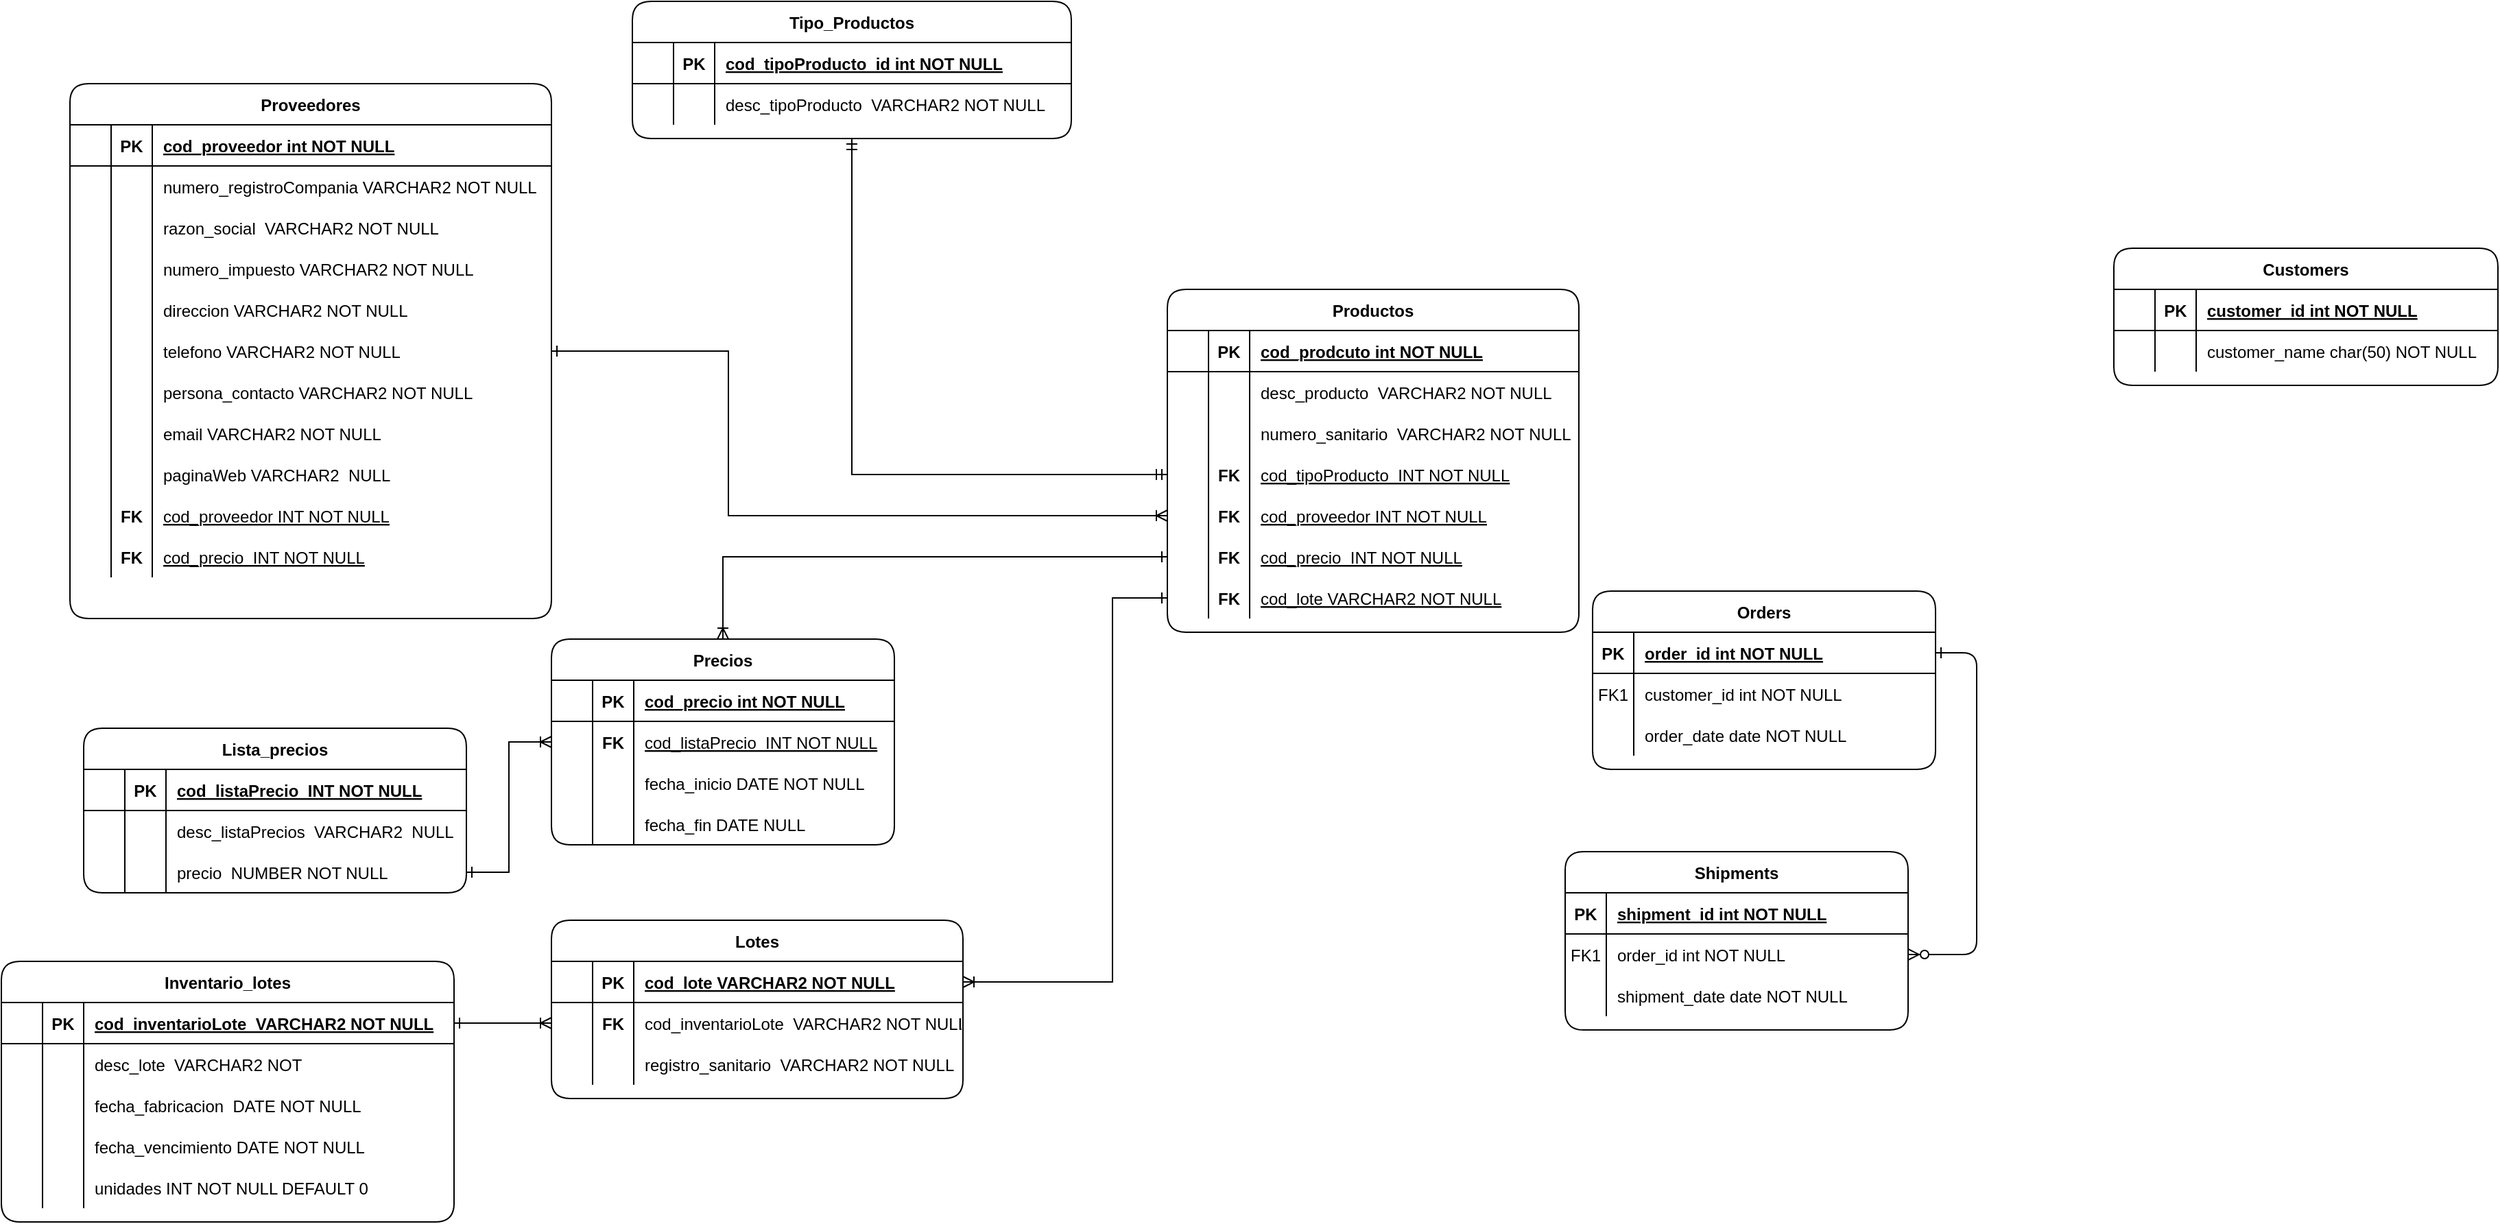 <mxfile version="16.5.6" type="github">
  <diagram id="R2lEEEUBdFMjLlhIrx00" name="Page-1">
    <mxGraphModel dx="1422" dy="811" grid="1" gridSize="10" guides="1" tooltips="1" connect="1" arrows="1" fold="1" page="1" pageScale="1" pageWidth="850" pageHeight="1100" math="0" shadow="0" extFonts="Permanent Marker^https://fonts.googleapis.com/css?family=Permanent+Marker">
      <root>
        <mxCell id="0" />
        <mxCell id="1" parent="0" />
        <mxCell id="C-vyLk0tnHw3VtMMgP7b-12" value="" style="edgeStyle=entityRelationEdgeStyle;endArrow=ERzeroToMany;startArrow=ERone;endFill=1;startFill=0;" parent="1" source="C-vyLk0tnHw3VtMMgP7b-3" target="C-vyLk0tnHw3VtMMgP7b-17" edge="1">
          <mxGeometry width="100" height="100" relative="1" as="geometry">
            <mxPoint x="470" y="410" as="sourcePoint" />
            <mxPoint x="530" y="435" as="targetPoint" />
          </mxGeometry>
        </mxCell>
        <mxCell id="C-vyLk0tnHw3VtMMgP7b-2" value="Orders" style="shape=table;startSize=30;container=1;collapsible=1;childLayout=tableLayout;fixedRows=1;rowLines=0;fontStyle=1;align=center;resizeLast=1;rounded=1;" parent="1" vertex="1">
          <mxGeometry x="1270" y="440" width="250" height="130" as="geometry" />
        </mxCell>
        <mxCell id="C-vyLk0tnHw3VtMMgP7b-3" value="" style="shape=partialRectangle;collapsible=0;dropTarget=0;pointerEvents=0;fillColor=none;points=[[0,0.5],[1,0.5]];portConstraint=eastwest;top=0;left=0;right=0;bottom=1;" parent="C-vyLk0tnHw3VtMMgP7b-2" vertex="1">
          <mxGeometry y="30" width="250" height="30" as="geometry" />
        </mxCell>
        <mxCell id="C-vyLk0tnHw3VtMMgP7b-4" value="PK" style="shape=partialRectangle;overflow=hidden;connectable=0;fillColor=none;top=0;left=0;bottom=0;right=0;fontStyle=1;" parent="C-vyLk0tnHw3VtMMgP7b-3" vertex="1">
          <mxGeometry width="30" height="30" as="geometry">
            <mxRectangle width="30" height="30" as="alternateBounds" />
          </mxGeometry>
        </mxCell>
        <mxCell id="C-vyLk0tnHw3VtMMgP7b-5" value="order_id int NOT NULL " style="shape=partialRectangle;overflow=hidden;connectable=0;fillColor=none;top=0;left=0;bottom=0;right=0;align=left;spacingLeft=6;fontStyle=5;" parent="C-vyLk0tnHw3VtMMgP7b-3" vertex="1">
          <mxGeometry x="30" width="220" height="30" as="geometry">
            <mxRectangle width="220" height="30" as="alternateBounds" />
          </mxGeometry>
        </mxCell>
        <mxCell id="C-vyLk0tnHw3VtMMgP7b-6" value="" style="shape=partialRectangle;collapsible=0;dropTarget=0;pointerEvents=0;fillColor=none;points=[[0,0.5],[1,0.5]];portConstraint=eastwest;top=0;left=0;right=0;bottom=0;" parent="C-vyLk0tnHw3VtMMgP7b-2" vertex="1">
          <mxGeometry y="60" width="250" height="30" as="geometry" />
        </mxCell>
        <mxCell id="C-vyLk0tnHw3VtMMgP7b-7" value="FK1" style="shape=partialRectangle;overflow=hidden;connectable=0;fillColor=none;top=0;left=0;bottom=0;right=0;" parent="C-vyLk0tnHw3VtMMgP7b-6" vertex="1">
          <mxGeometry width="30" height="30" as="geometry">
            <mxRectangle width="30" height="30" as="alternateBounds" />
          </mxGeometry>
        </mxCell>
        <mxCell id="C-vyLk0tnHw3VtMMgP7b-8" value="customer_id int NOT NULL" style="shape=partialRectangle;overflow=hidden;connectable=0;fillColor=none;top=0;left=0;bottom=0;right=0;align=left;spacingLeft=6;" parent="C-vyLk0tnHw3VtMMgP7b-6" vertex="1">
          <mxGeometry x="30" width="220" height="30" as="geometry">
            <mxRectangle width="220" height="30" as="alternateBounds" />
          </mxGeometry>
        </mxCell>
        <mxCell id="C-vyLk0tnHw3VtMMgP7b-9" value="" style="shape=partialRectangle;collapsible=0;dropTarget=0;pointerEvents=0;fillColor=none;points=[[0,0.5],[1,0.5]];portConstraint=eastwest;top=0;left=0;right=0;bottom=0;" parent="C-vyLk0tnHw3VtMMgP7b-2" vertex="1">
          <mxGeometry y="90" width="250" height="30" as="geometry" />
        </mxCell>
        <mxCell id="C-vyLk0tnHw3VtMMgP7b-10" value="" style="shape=partialRectangle;overflow=hidden;connectable=0;fillColor=none;top=0;left=0;bottom=0;right=0;" parent="C-vyLk0tnHw3VtMMgP7b-9" vertex="1">
          <mxGeometry width="30" height="30" as="geometry">
            <mxRectangle width="30" height="30" as="alternateBounds" />
          </mxGeometry>
        </mxCell>
        <mxCell id="C-vyLk0tnHw3VtMMgP7b-11" value="order_date date NOT NULL" style="shape=partialRectangle;overflow=hidden;connectable=0;fillColor=none;top=0;left=0;bottom=0;right=0;align=left;spacingLeft=6;" parent="C-vyLk0tnHw3VtMMgP7b-9" vertex="1">
          <mxGeometry x="30" width="220" height="30" as="geometry">
            <mxRectangle width="220" height="30" as="alternateBounds" />
          </mxGeometry>
        </mxCell>
        <mxCell id="C-vyLk0tnHw3VtMMgP7b-13" value="Shipments" style="shape=table;startSize=30;container=1;collapsible=1;childLayout=tableLayout;fixedRows=1;rowLines=0;fontStyle=1;align=center;resizeLast=1;rounded=1;" parent="1" vertex="1">
          <mxGeometry x="1250" y="630" width="250" height="130" as="geometry" />
        </mxCell>
        <mxCell id="C-vyLk0tnHw3VtMMgP7b-14" value="" style="shape=partialRectangle;collapsible=0;dropTarget=0;pointerEvents=0;fillColor=none;points=[[0,0.5],[1,0.5]];portConstraint=eastwest;top=0;left=0;right=0;bottom=1;" parent="C-vyLk0tnHw3VtMMgP7b-13" vertex="1">
          <mxGeometry y="30" width="250" height="30" as="geometry" />
        </mxCell>
        <mxCell id="C-vyLk0tnHw3VtMMgP7b-15" value="PK" style="shape=partialRectangle;overflow=hidden;connectable=0;fillColor=none;top=0;left=0;bottom=0;right=0;fontStyle=1;" parent="C-vyLk0tnHw3VtMMgP7b-14" vertex="1">
          <mxGeometry width="30" height="30" as="geometry">
            <mxRectangle width="30" height="30" as="alternateBounds" />
          </mxGeometry>
        </mxCell>
        <mxCell id="C-vyLk0tnHw3VtMMgP7b-16" value="shipment_id int NOT NULL " style="shape=partialRectangle;overflow=hidden;connectable=0;fillColor=none;top=0;left=0;bottom=0;right=0;align=left;spacingLeft=6;fontStyle=5;" parent="C-vyLk0tnHw3VtMMgP7b-14" vertex="1">
          <mxGeometry x="30" width="220" height="30" as="geometry">
            <mxRectangle width="220" height="30" as="alternateBounds" />
          </mxGeometry>
        </mxCell>
        <mxCell id="C-vyLk0tnHw3VtMMgP7b-17" value="" style="shape=partialRectangle;collapsible=0;dropTarget=0;pointerEvents=0;fillColor=none;points=[[0,0.5],[1,0.5]];portConstraint=eastwest;top=0;left=0;right=0;bottom=0;" parent="C-vyLk0tnHw3VtMMgP7b-13" vertex="1">
          <mxGeometry y="60" width="250" height="30" as="geometry" />
        </mxCell>
        <mxCell id="C-vyLk0tnHw3VtMMgP7b-18" value="FK1" style="shape=partialRectangle;overflow=hidden;connectable=0;fillColor=none;top=0;left=0;bottom=0;right=0;" parent="C-vyLk0tnHw3VtMMgP7b-17" vertex="1">
          <mxGeometry width="30" height="30" as="geometry">
            <mxRectangle width="30" height="30" as="alternateBounds" />
          </mxGeometry>
        </mxCell>
        <mxCell id="C-vyLk0tnHw3VtMMgP7b-19" value="order_id int NOT NULL" style="shape=partialRectangle;overflow=hidden;connectable=0;fillColor=none;top=0;left=0;bottom=0;right=0;align=left;spacingLeft=6;" parent="C-vyLk0tnHw3VtMMgP7b-17" vertex="1">
          <mxGeometry x="30" width="220" height="30" as="geometry">
            <mxRectangle width="220" height="30" as="alternateBounds" />
          </mxGeometry>
        </mxCell>
        <mxCell id="C-vyLk0tnHw3VtMMgP7b-20" value="" style="shape=partialRectangle;collapsible=0;dropTarget=0;pointerEvents=0;fillColor=none;points=[[0,0.5],[1,0.5]];portConstraint=eastwest;top=0;left=0;right=0;bottom=0;" parent="C-vyLk0tnHw3VtMMgP7b-13" vertex="1">
          <mxGeometry y="90" width="250" height="30" as="geometry" />
        </mxCell>
        <mxCell id="C-vyLk0tnHw3VtMMgP7b-21" value="" style="shape=partialRectangle;overflow=hidden;connectable=0;fillColor=none;top=0;left=0;bottom=0;right=0;" parent="C-vyLk0tnHw3VtMMgP7b-20" vertex="1">
          <mxGeometry width="30" height="30" as="geometry">
            <mxRectangle width="30" height="30" as="alternateBounds" />
          </mxGeometry>
        </mxCell>
        <mxCell id="C-vyLk0tnHw3VtMMgP7b-22" value="shipment_date date NOT NULL" style="shape=partialRectangle;overflow=hidden;connectable=0;fillColor=none;top=0;left=0;bottom=0;right=0;align=left;spacingLeft=6;" parent="C-vyLk0tnHw3VtMMgP7b-20" vertex="1">
          <mxGeometry x="30" width="220" height="30" as="geometry">
            <mxRectangle width="220" height="30" as="alternateBounds" />
          </mxGeometry>
        </mxCell>
        <mxCell id="C-vyLk0tnHw3VtMMgP7b-23" value="Customers" style="shape=table;startSize=30;container=1;collapsible=1;childLayout=tableLayout;fixedRows=1;rowLines=0;fontStyle=1;align=center;resizeLast=1;rounded=1;" parent="1" vertex="1">
          <mxGeometry x="1650" y="190" width="280" height="100" as="geometry">
            <mxRectangle x="-50" y="420" width="100" height="30" as="alternateBounds" />
          </mxGeometry>
        </mxCell>
        <mxCell id="C-vyLk0tnHw3VtMMgP7b-24" value="" style="shape=partialRectangle;collapsible=0;dropTarget=0;pointerEvents=0;fillColor=none;points=[[0,0.5],[1,0.5]];portConstraint=eastwest;top=0;left=0;right=0;bottom=1;" parent="C-vyLk0tnHw3VtMMgP7b-23" vertex="1">
          <mxGeometry y="30" width="280" height="30" as="geometry" />
        </mxCell>
        <mxCell id="DksJe4ZbISda9nN0bRkU-1" style="shape=partialRectangle;overflow=hidden;connectable=0;fillColor=none;top=0;left=0;bottom=0;right=0;fontStyle=1;" parent="C-vyLk0tnHw3VtMMgP7b-24" vertex="1">
          <mxGeometry width="30" height="30" as="geometry">
            <mxRectangle width="30" height="30" as="alternateBounds" />
          </mxGeometry>
        </mxCell>
        <mxCell id="C-vyLk0tnHw3VtMMgP7b-25" value="PK" style="shape=partialRectangle;overflow=hidden;connectable=0;fillColor=none;top=0;left=0;bottom=0;right=0;fontStyle=1;" parent="C-vyLk0tnHw3VtMMgP7b-24" vertex="1">
          <mxGeometry x="30" width="30" height="30" as="geometry">
            <mxRectangle width="30" height="30" as="alternateBounds" />
          </mxGeometry>
        </mxCell>
        <mxCell id="C-vyLk0tnHw3VtMMgP7b-26" value="customer_id int NOT NULL " style="shape=partialRectangle;overflow=hidden;connectable=0;fillColor=none;top=0;left=0;bottom=0;right=0;align=left;spacingLeft=6;fontStyle=5;" parent="C-vyLk0tnHw3VtMMgP7b-24" vertex="1">
          <mxGeometry x="60" width="220" height="30" as="geometry">
            <mxRectangle width="220" height="30" as="alternateBounds" />
          </mxGeometry>
        </mxCell>
        <mxCell id="C-vyLk0tnHw3VtMMgP7b-27" value="" style="shape=partialRectangle;collapsible=0;dropTarget=0;pointerEvents=0;fillColor=none;points=[[0,0.5],[1,0.5]];portConstraint=eastwest;top=0;left=0;right=0;bottom=0;" parent="C-vyLk0tnHw3VtMMgP7b-23" vertex="1">
          <mxGeometry y="60" width="280" height="30" as="geometry" />
        </mxCell>
        <mxCell id="DksJe4ZbISda9nN0bRkU-2" style="shape=partialRectangle;overflow=hidden;connectable=0;fillColor=none;top=0;left=0;bottom=0;right=0;" parent="C-vyLk0tnHw3VtMMgP7b-27" vertex="1">
          <mxGeometry width="30" height="30" as="geometry">
            <mxRectangle width="30" height="30" as="alternateBounds" />
          </mxGeometry>
        </mxCell>
        <mxCell id="C-vyLk0tnHw3VtMMgP7b-28" value="" style="shape=partialRectangle;overflow=hidden;connectable=0;fillColor=none;top=0;left=0;bottom=0;right=0;" parent="C-vyLk0tnHw3VtMMgP7b-27" vertex="1">
          <mxGeometry x="30" width="30" height="30" as="geometry">
            <mxRectangle width="30" height="30" as="alternateBounds" />
          </mxGeometry>
        </mxCell>
        <mxCell id="C-vyLk0tnHw3VtMMgP7b-29" value="customer_name char(50) NOT NULL" style="shape=partialRectangle;overflow=hidden;connectable=0;fillColor=none;top=0;left=0;bottom=0;right=0;align=left;spacingLeft=6;" parent="C-vyLk0tnHw3VtMMgP7b-27" vertex="1">
          <mxGeometry x="60" width="220" height="30" as="geometry">
            <mxRectangle width="220" height="30" as="alternateBounds" />
          </mxGeometry>
        </mxCell>
        <mxCell id="DksJe4ZbISda9nN0bRkU-89" value="" style="edgeStyle=orthogonalEdgeStyle;rounded=0;orthogonalLoop=1;jettySize=auto;html=1;startArrow=ERoneToMany;startFill=0;endArrow=ERone;endFill=0;exitX=0;exitY=0.5;exitDx=0;exitDy=0;" parent="1" source="DksJe4ZbISda9nN0bRkU-40" target="DksJe4ZbISda9nN0bRkU-68" edge="1">
          <mxGeometry relative="1" as="geometry">
            <mxPoint x="200" y="320" as="sourcePoint" />
            <Array as="points">
              <mxPoint x="640" y="385" />
              <mxPoint x="640" y="265" />
            </Array>
          </mxGeometry>
        </mxCell>
        <mxCell id="DksJe4ZbISda9nN0bRkU-185" value="" style="edgeStyle=orthogonalEdgeStyle;rounded=0;orthogonalLoop=1;jettySize=auto;html=1;startArrow=ERone;startFill=0;endArrow=ERoneToMany;endFill=0;exitX=0;exitY=0.5;exitDx=0;exitDy=0;" parent="1" source="DksJe4ZbISda9nN0bRkU-152" target="DksJe4ZbISda9nN0bRkU-156" edge="1">
          <mxGeometry relative="1" as="geometry" />
        </mxCell>
        <mxCell id="V6xcrH1YjNl2KdVk-i4L-34" value="" style="edgeStyle=orthogonalEdgeStyle;rounded=0;orthogonalLoop=1;jettySize=auto;html=1;exitX=0;exitY=0.5;exitDx=0;exitDy=0;entryX=1;entryY=0.5;entryDx=0;entryDy=0;startArrow=ERone;startFill=0;endArrow=ERoneToMany;endFill=0;" edge="1" parent="1" source="DksJe4ZbISda9nN0bRkU-114" target="V6xcrH1YjNl2KdVk-i4L-6">
          <mxGeometry relative="1" as="geometry">
            <Array as="points">
              <mxPoint x="920" y="445" />
              <mxPoint x="920" y="725" />
            </Array>
          </mxGeometry>
        </mxCell>
        <mxCell id="DksJe4ZbISda9nN0bRkU-7" value="Productos" style="shape=table;startSize=30;container=1;collapsible=1;childLayout=tableLayout;fixedRows=1;rowLines=0;fontStyle=1;align=center;resizeLast=1;sketch=0;shadow=0;rounded=1;swimlaneLine=1;" parent="1" vertex="1">
          <mxGeometry x="960" y="220" width="300" height="250" as="geometry">
            <mxRectangle x="-50" y="420" width="100" height="30" as="alternateBounds" />
          </mxGeometry>
        </mxCell>
        <mxCell id="DksJe4ZbISda9nN0bRkU-8" value="" style="shape=partialRectangle;collapsible=0;dropTarget=0;pointerEvents=0;fillColor=none;points=[[0,0.5],[1,0.5]];portConstraint=eastwest;top=0;left=0;right=0;bottom=1;" parent="DksJe4ZbISda9nN0bRkU-7" vertex="1">
          <mxGeometry y="30" width="300" height="30" as="geometry" />
        </mxCell>
        <mxCell id="DksJe4ZbISda9nN0bRkU-9" style="shape=partialRectangle;overflow=hidden;connectable=0;fillColor=none;top=0;left=0;bottom=0;right=0;fontStyle=1;" parent="DksJe4ZbISda9nN0bRkU-8" vertex="1">
          <mxGeometry width="30" height="30" as="geometry">
            <mxRectangle width="30" height="30" as="alternateBounds" />
          </mxGeometry>
        </mxCell>
        <mxCell id="DksJe4ZbISda9nN0bRkU-10" value="PK" style="shape=partialRectangle;overflow=hidden;connectable=0;fillColor=none;top=0;left=0;bottom=0;right=0;fontStyle=1;" parent="DksJe4ZbISda9nN0bRkU-8" vertex="1">
          <mxGeometry x="30" width="30" height="30" as="geometry">
            <mxRectangle width="30" height="30" as="alternateBounds" />
          </mxGeometry>
        </mxCell>
        <mxCell id="DksJe4ZbISda9nN0bRkU-11" value="cod_prodcuto int NOT NULL " style="shape=partialRectangle;overflow=hidden;connectable=0;fillColor=none;top=0;left=0;bottom=0;right=0;align=left;spacingLeft=6;fontStyle=5;" parent="DksJe4ZbISda9nN0bRkU-8" vertex="1">
          <mxGeometry x="60" width="240" height="30" as="geometry">
            <mxRectangle width="240" height="30" as="alternateBounds" />
          </mxGeometry>
        </mxCell>
        <mxCell id="DksJe4ZbISda9nN0bRkU-12" value="" style="shape=partialRectangle;collapsible=0;dropTarget=0;pointerEvents=0;fillColor=none;points=[[0,0.5],[1,0.5]];portConstraint=eastwest;top=0;left=0;right=0;bottom=0;" parent="DksJe4ZbISda9nN0bRkU-7" vertex="1">
          <mxGeometry y="60" width="300" height="30" as="geometry" />
        </mxCell>
        <mxCell id="DksJe4ZbISda9nN0bRkU-13" style="shape=partialRectangle;overflow=hidden;connectable=0;fillColor=none;top=0;left=0;bottom=0;right=0;" parent="DksJe4ZbISda9nN0bRkU-12" vertex="1">
          <mxGeometry width="30" height="30" as="geometry">
            <mxRectangle width="30" height="30" as="alternateBounds" />
          </mxGeometry>
        </mxCell>
        <mxCell id="DksJe4ZbISda9nN0bRkU-14" value="" style="shape=partialRectangle;overflow=hidden;connectable=0;fillColor=none;top=0;left=0;bottom=0;right=0;" parent="DksJe4ZbISda9nN0bRkU-12" vertex="1">
          <mxGeometry x="30" width="30" height="30" as="geometry">
            <mxRectangle width="30" height="30" as="alternateBounds" />
          </mxGeometry>
        </mxCell>
        <mxCell id="DksJe4ZbISda9nN0bRkU-15" value="desc_producto  VARCHAR2 NOT NULL" style="shape=partialRectangle;overflow=hidden;connectable=0;fillColor=none;top=0;left=0;bottom=0;right=0;align=left;spacingLeft=6;strokeWidth=1;perimeterSpacing=1;" parent="DksJe4ZbISda9nN0bRkU-12" vertex="1">
          <mxGeometry x="60" width="240" height="30" as="geometry">
            <mxRectangle width="240" height="30" as="alternateBounds" />
          </mxGeometry>
        </mxCell>
        <mxCell id="DksJe4ZbISda9nN0bRkU-187" style="shape=partialRectangle;collapsible=0;dropTarget=0;pointerEvents=0;fillColor=none;points=[[0,0.5],[1,0.5]];portConstraint=eastwest;top=0;left=0;right=0;bottom=0;" parent="DksJe4ZbISda9nN0bRkU-7" vertex="1">
          <mxGeometry y="90" width="300" height="30" as="geometry" />
        </mxCell>
        <mxCell id="DksJe4ZbISda9nN0bRkU-188" style="shape=partialRectangle;overflow=hidden;connectable=0;fillColor=none;top=0;left=0;bottom=0;right=0;" parent="DksJe4ZbISda9nN0bRkU-187" vertex="1">
          <mxGeometry width="30" height="30" as="geometry">
            <mxRectangle width="30" height="30" as="alternateBounds" />
          </mxGeometry>
        </mxCell>
        <mxCell id="DksJe4ZbISda9nN0bRkU-189" style="shape=partialRectangle;overflow=hidden;connectable=0;fillColor=none;top=0;left=0;bottom=0;right=0;" parent="DksJe4ZbISda9nN0bRkU-187" vertex="1">
          <mxGeometry x="30" width="30" height="30" as="geometry">
            <mxRectangle width="30" height="30" as="alternateBounds" />
          </mxGeometry>
        </mxCell>
        <mxCell id="DksJe4ZbISda9nN0bRkU-190" value="numero_sanitario  VARCHAR2 NOT NULL" style="shape=partialRectangle;overflow=hidden;connectable=0;fillColor=none;top=0;left=0;bottom=0;right=0;align=left;spacingLeft=6;strokeWidth=1;perimeterSpacing=1;" parent="DksJe4ZbISda9nN0bRkU-187" vertex="1">
          <mxGeometry x="60" width="240" height="30" as="geometry">
            <mxRectangle width="240" height="30" as="alternateBounds" />
          </mxGeometry>
        </mxCell>
        <mxCell id="DksJe4ZbISda9nN0bRkU-36" style="shape=partialRectangle;collapsible=0;dropTarget=0;pointerEvents=0;fillColor=none;points=[[0,0.5],[1,0.5]];portConstraint=eastwest;top=0;left=0;right=0;bottom=0;" parent="DksJe4ZbISda9nN0bRkU-7" vertex="1">
          <mxGeometry y="120" width="300" height="30" as="geometry" />
        </mxCell>
        <mxCell id="DksJe4ZbISda9nN0bRkU-37" style="shape=partialRectangle;overflow=hidden;connectable=0;fillColor=none;top=0;left=0;bottom=0;right=0;" parent="DksJe4ZbISda9nN0bRkU-36" vertex="1">
          <mxGeometry width="30" height="30" as="geometry">
            <mxRectangle width="30" height="30" as="alternateBounds" />
          </mxGeometry>
        </mxCell>
        <mxCell id="DksJe4ZbISda9nN0bRkU-38" value="FK" style="shape=partialRectangle;overflow=hidden;connectable=0;fillColor=none;top=0;left=0;bottom=0;right=0;fontStyle=1" parent="DksJe4ZbISda9nN0bRkU-36" vertex="1">
          <mxGeometry x="30" width="30" height="30" as="geometry">
            <mxRectangle width="30" height="30" as="alternateBounds" />
          </mxGeometry>
        </mxCell>
        <mxCell id="DksJe4ZbISda9nN0bRkU-39" value="cod_tipoProducto  INT NOT NULL" style="shape=partialRectangle;overflow=hidden;connectable=0;fillColor=none;top=0;left=0;bottom=0;right=0;align=left;spacingLeft=6;fontStyle=4" parent="DksJe4ZbISda9nN0bRkU-36" vertex="1">
          <mxGeometry x="60" width="240" height="30" as="geometry">
            <mxRectangle width="240" height="30" as="alternateBounds" />
          </mxGeometry>
        </mxCell>
        <mxCell id="DksJe4ZbISda9nN0bRkU-40" style="shape=partialRectangle;collapsible=0;dropTarget=0;pointerEvents=0;fillColor=none;points=[[0,0.5],[1,0.5]];portConstraint=eastwest;top=0;left=0;right=0;bottom=0;" parent="DksJe4ZbISda9nN0bRkU-7" vertex="1">
          <mxGeometry y="150" width="300" height="30" as="geometry" />
        </mxCell>
        <mxCell id="DksJe4ZbISda9nN0bRkU-41" style="shape=partialRectangle;overflow=hidden;connectable=0;fillColor=none;top=0;left=0;bottom=0;right=0;" parent="DksJe4ZbISda9nN0bRkU-40" vertex="1">
          <mxGeometry width="30" height="30" as="geometry">
            <mxRectangle width="30" height="30" as="alternateBounds" />
          </mxGeometry>
        </mxCell>
        <mxCell id="DksJe4ZbISda9nN0bRkU-42" value="FK" style="shape=partialRectangle;overflow=hidden;connectable=0;fillColor=none;top=0;left=0;bottom=0;right=0;fontStyle=1" parent="DksJe4ZbISda9nN0bRkU-40" vertex="1">
          <mxGeometry x="30" width="30" height="30" as="geometry">
            <mxRectangle width="30" height="30" as="alternateBounds" />
          </mxGeometry>
        </mxCell>
        <mxCell id="DksJe4ZbISda9nN0bRkU-43" value="cod_proveedor INT NOT NULL" style="shape=partialRectangle;overflow=hidden;connectable=0;fillColor=none;top=0;left=0;bottom=0;right=0;align=left;spacingLeft=6;fontStyle=4" parent="DksJe4ZbISda9nN0bRkU-40" vertex="1">
          <mxGeometry x="60" width="240" height="30" as="geometry">
            <mxRectangle width="240" height="30" as="alternateBounds" />
          </mxGeometry>
        </mxCell>
        <mxCell id="DksJe4ZbISda9nN0bRkU-152" style="shape=partialRectangle;collapsible=0;dropTarget=0;pointerEvents=0;fillColor=none;points=[[0,0.5],[1,0.5]];portConstraint=eastwest;top=0;left=0;right=0;bottom=0;" parent="DksJe4ZbISda9nN0bRkU-7" vertex="1">
          <mxGeometry y="180" width="300" height="30" as="geometry" />
        </mxCell>
        <mxCell id="DksJe4ZbISda9nN0bRkU-153" style="shape=partialRectangle;overflow=hidden;connectable=0;fillColor=none;top=0;left=0;bottom=0;right=0;" parent="DksJe4ZbISda9nN0bRkU-152" vertex="1">
          <mxGeometry width="30" height="30" as="geometry">
            <mxRectangle width="30" height="30" as="alternateBounds" />
          </mxGeometry>
        </mxCell>
        <mxCell id="DksJe4ZbISda9nN0bRkU-154" value="FK" style="shape=partialRectangle;overflow=hidden;connectable=0;fillColor=none;top=0;left=0;bottom=0;right=0;fontStyle=1" parent="DksJe4ZbISda9nN0bRkU-152" vertex="1">
          <mxGeometry x="30" width="30" height="30" as="geometry">
            <mxRectangle width="30" height="30" as="alternateBounds" />
          </mxGeometry>
        </mxCell>
        <mxCell id="DksJe4ZbISda9nN0bRkU-155" value="cod_precio  INT NOT NULL" style="shape=partialRectangle;overflow=hidden;connectable=0;fillColor=none;top=0;left=0;bottom=0;right=0;align=left;spacingLeft=6;fontStyle=4" parent="DksJe4ZbISda9nN0bRkU-152" vertex="1">
          <mxGeometry x="60" width="240" height="30" as="geometry">
            <mxRectangle width="240" height="30" as="alternateBounds" />
          </mxGeometry>
        </mxCell>
        <mxCell id="DksJe4ZbISda9nN0bRkU-114" style="shape=partialRectangle;collapsible=0;dropTarget=0;pointerEvents=0;fillColor=none;points=[[0,0.5],[1,0.5]];portConstraint=eastwest;top=0;left=0;right=0;bottom=0;" parent="DksJe4ZbISda9nN0bRkU-7" vertex="1">
          <mxGeometry y="210" width="300" height="30" as="geometry" />
        </mxCell>
        <mxCell id="DksJe4ZbISda9nN0bRkU-115" style="shape=partialRectangle;overflow=hidden;connectable=0;fillColor=none;top=0;left=0;bottom=0;right=0;" parent="DksJe4ZbISda9nN0bRkU-114" vertex="1">
          <mxGeometry width="30" height="30" as="geometry">
            <mxRectangle width="30" height="30" as="alternateBounds" />
          </mxGeometry>
        </mxCell>
        <mxCell id="DksJe4ZbISda9nN0bRkU-116" value="FK" style="shape=partialRectangle;overflow=hidden;connectable=0;fillColor=none;top=0;left=0;bottom=0;right=0;fontStyle=1" parent="DksJe4ZbISda9nN0bRkU-114" vertex="1">
          <mxGeometry x="30" width="30" height="30" as="geometry">
            <mxRectangle width="30" height="30" as="alternateBounds" />
          </mxGeometry>
        </mxCell>
        <mxCell id="DksJe4ZbISda9nN0bRkU-117" value="cod_lote VARCHAR2 NOT NULL" style="shape=partialRectangle;overflow=hidden;connectable=0;fillColor=none;top=0;left=0;bottom=0;right=0;align=left;spacingLeft=6;fontStyle=4" parent="DksJe4ZbISda9nN0bRkU-114" vertex="1">
          <mxGeometry x="60" width="240" height="30" as="geometry">
            <mxRectangle width="240" height="30" as="alternateBounds" />
          </mxGeometry>
        </mxCell>
        <mxCell id="DksJe4ZbISda9nN0bRkU-44" value="Tipo_Productos" style="shape=table;startSize=30;container=1;collapsible=1;childLayout=tableLayout;fixedRows=1;rowLines=0;fontStyle=1;align=center;resizeLast=1;sketch=0;shadow=0;rounded=1;swimlaneLine=1;" parent="1" vertex="1">
          <mxGeometry x="570" y="10" width="320" height="100" as="geometry">
            <mxRectangle x="-50" y="420" width="100" height="30" as="alternateBounds" />
          </mxGeometry>
        </mxCell>
        <mxCell id="DksJe4ZbISda9nN0bRkU-45" value="" style="shape=partialRectangle;collapsible=0;dropTarget=0;pointerEvents=0;fillColor=none;points=[[0,0.5],[1,0.5]];portConstraint=eastwest;top=0;left=0;right=0;bottom=1;" parent="DksJe4ZbISda9nN0bRkU-44" vertex="1">
          <mxGeometry y="30" width="320" height="30" as="geometry" />
        </mxCell>
        <mxCell id="DksJe4ZbISda9nN0bRkU-46" style="shape=partialRectangle;overflow=hidden;connectable=0;fillColor=none;top=0;left=0;bottom=0;right=0;fontStyle=1;" parent="DksJe4ZbISda9nN0bRkU-45" vertex="1">
          <mxGeometry width="30" height="30" as="geometry">
            <mxRectangle width="30" height="30" as="alternateBounds" />
          </mxGeometry>
        </mxCell>
        <mxCell id="DksJe4ZbISda9nN0bRkU-47" value="PK" style="shape=partialRectangle;overflow=hidden;connectable=0;fillColor=none;top=0;left=0;bottom=0;right=0;fontStyle=1;" parent="DksJe4ZbISda9nN0bRkU-45" vertex="1">
          <mxGeometry x="30" width="30" height="30" as="geometry">
            <mxRectangle width="30" height="30" as="alternateBounds" />
          </mxGeometry>
        </mxCell>
        <mxCell id="DksJe4ZbISda9nN0bRkU-48" value="cod_tipoProducto_id int NOT NULL " style="shape=partialRectangle;overflow=hidden;connectable=0;fillColor=none;top=0;left=0;bottom=0;right=0;align=left;spacingLeft=6;fontStyle=5;" parent="DksJe4ZbISda9nN0bRkU-45" vertex="1">
          <mxGeometry x="60" width="260" height="30" as="geometry">
            <mxRectangle width="260" height="30" as="alternateBounds" />
          </mxGeometry>
        </mxCell>
        <mxCell id="DksJe4ZbISda9nN0bRkU-49" value="" style="shape=partialRectangle;collapsible=0;dropTarget=0;pointerEvents=0;fillColor=none;points=[[0,0.5],[1,0.5]];portConstraint=eastwest;top=0;left=0;right=0;bottom=0;" parent="DksJe4ZbISda9nN0bRkU-44" vertex="1">
          <mxGeometry y="60" width="320" height="30" as="geometry" />
        </mxCell>
        <mxCell id="DksJe4ZbISda9nN0bRkU-50" style="shape=partialRectangle;overflow=hidden;connectable=0;fillColor=none;top=0;left=0;bottom=0;right=0;" parent="DksJe4ZbISda9nN0bRkU-49" vertex="1">
          <mxGeometry width="30" height="30" as="geometry">
            <mxRectangle width="30" height="30" as="alternateBounds" />
          </mxGeometry>
        </mxCell>
        <mxCell id="DksJe4ZbISda9nN0bRkU-51" value="" style="shape=partialRectangle;overflow=hidden;connectable=0;fillColor=none;top=0;left=0;bottom=0;right=0;" parent="DksJe4ZbISda9nN0bRkU-49" vertex="1">
          <mxGeometry x="30" width="30" height="30" as="geometry">
            <mxRectangle width="30" height="30" as="alternateBounds" />
          </mxGeometry>
        </mxCell>
        <mxCell id="DksJe4ZbISda9nN0bRkU-52" value="desc_tipoProducto  VARCHAR2 NOT NULL" style="shape=partialRectangle;overflow=hidden;connectable=0;fillColor=none;top=0;left=0;bottom=0;right=0;align=left;spacingLeft=6;strokeWidth=1;perimeterSpacing=1;" parent="DksJe4ZbISda9nN0bRkU-49" vertex="1">
          <mxGeometry x="60" width="260" height="30" as="geometry">
            <mxRectangle width="260" height="30" as="alternateBounds" />
          </mxGeometry>
        </mxCell>
        <mxCell id="DksJe4ZbISda9nN0bRkU-67" style="edgeStyle=orthogonalEdgeStyle;rounded=0;orthogonalLoop=1;jettySize=auto;html=1;entryX=0.5;entryY=1;entryDx=0;entryDy=0;startArrow=ERmandOne;startFill=0;endArrow=ERmandOne;endFill=0;exitX=0;exitY=0.5;exitDx=0;exitDy=0;" parent="1" source="DksJe4ZbISda9nN0bRkU-36" target="DksJe4ZbISda9nN0bRkU-44" edge="1">
          <mxGeometry relative="1" as="geometry">
            <mxPoint x="880" y="355" as="sourcePoint" />
          </mxGeometry>
        </mxCell>
        <mxCell id="DksJe4ZbISda9nN0bRkU-68" value="Proveedores" style="shape=table;startSize=30;container=1;collapsible=1;childLayout=tableLayout;fixedRows=1;rowLines=0;fontStyle=1;align=center;resizeLast=1;sketch=0;shadow=0;rounded=1;swimlaneLine=1;" parent="1" vertex="1">
          <mxGeometry x="160" y="70" width="351" height="390" as="geometry">
            <mxRectangle x="-50" y="420" width="100" height="30" as="alternateBounds" />
          </mxGeometry>
        </mxCell>
        <mxCell id="DksJe4ZbISda9nN0bRkU-69" value="" style="shape=partialRectangle;collapsible=0;dropTarget=0;pointerEvents=0;fillColor=none;points=[[0,0.5],[1,0.5]];portConstraint=eastwest;top=0;left=0;right=0;bottom=1;" parent="DksJe4ZbISda9nN0bRkU-68" vertex="1">
          <mxGeometry y="30" width="351" height="30" as="geometry" />
        </mxCell>
        <mxCell id="DksJe4ZbISda9nN0bRkU-70" style="shape=partialRectangle;overflow=hidden;connectable=0;fillColor=none;top=0;left=0;bottom=0;right=0;fontStyle=1;" parent="DksJe4ZbISda9nN0bRkU-69" vertex="1">
          <mxGeometry width="30" height="30" as="geometry">
            <mxRectangle width="30" height="30" as="alternateBounds" />
          </mxGeometry>
        </mxCell>
        <mxCell id="DksJe4ZbISda9nN0bRkU-71" value="PK" style="shape=partialRectangle;overflow=hidden;connectable=0;fillColor=none;top=0;left=0;bottom=0;right=0;fontStyle=1;" parent="DksJe4ZbISda9nN0bRkU-69" vertex="1">
          <mxGeometry x="30" width="30" height="30" as="geometry">
            <mxRectangle width="30" height="30" as="alternateBounds" />
          </mxGeometry>
        </mxCell>
        <mxCell id="DksJe4ZbISda9nN0bRkU-72" value="cod_proveedor int NOT NULL " style="shape=partialRectangle;overflow=hidden;connectable=0;fillColor=none;top=0;left=0;bottom=0;right=0;align=left;spacingLeft=6;fontStyle=5;" parent="DksJe4ZbISda9nN0bRkU-69" vertex="1">
          <mxGeometry x="60" width="291" height="30" as="geometry">
            <mxRectangle width="291" height="30" as="alternateBounds" />
          </mxGeometry>
        </mxCell>
        <mxCell id="DksJe4ZbISda9nN0bRkU-102" style="shape=partialRectangle;collapsible=0;dropTarget=0;pointerEvents=0;fillColor=none;points=[[0,0.5],[1,0.5]];portConstraint=eastwest;top=0;left=0;right=0;bottom=0;" parent="DksJe4ZbISda9nN0bRkU-68" vertex="1">
          <mxGeometry y="60" width="351" height="30" as="geometry" />
        </mxCell>
        <mxCell id="DksJe4ZbISda9nN0bRkU-103" style="shape=partialRectangle;overflow=hidden;connectable=0;fillColor=none;top=0;left=0;bottom=0;right=0;" parent="DksJe4ZbISda9nN0bRkU-102" vertex="1">
          <mxGeometry width="30" height="30" as="geometry">
            <mxRectangle width="30" height="30" as="alternateBounds" />
          </mxGeometry>
        </mxCell>
        <mxCell id="DksJe4ZbISda9nN0bRkU-104" style="shape=partialRectangle;overflow=hidden;connectable=0;fillColor=none;top=0;left=0;bottom=0;right=0;" parent="DksJe4ZbISda9nN0bRkU-102" vertex="1">
          <mxGeometry x="30" width="30" height="30" as="geometry">
            <mxRectangle width="30" height="30" as="alternateBounds" />
          </mxGeometry>
        </mxCell>
        <mxCell id="DksJe4ZbISda9nN0bRkU-105" value="numero_registroCompania VARCHAR2 NOT NULL" style="shape=partialRectangle;overflow=hidden;connectable=0;fillColor=none;top=0;left=0;bottom=0;right=0;align=left;spacingLeft=6;strokeWidth=1;perimeterSpacing=1;" parent="DksJe4ZbISda9nN0bRkU-102" vertex="1">
          <mxGeometry x="60" width="291" height="30" as="geometry">
            <mxRectangle width="291" height="30" as="alternateBounds" />
          </mxGeometry>
        </mxCell>
        <mxCell id="DksJe4ZbISda9nN0bRkU-73" value="" style="shape=partialRectangle;collapsible=0;dropTarget=0;pointerEvents=0;fillColor=none;points=[[0,0.5],[1,0.5]];portConstraint=eastwest;top=0;left=0;right=0;bottom=0;" parent="DksJe4ZbISda9nN0bRkU-68" vertex="1">
          <mxGeometry y="90" width="351" height="30" as="geometry" />
        </mxCell>
        <mxCell id="DksJe4ZbISda9nN0bRkU-74" style="shape=partialRectangle;overflow=hidden;connectable=0;fillColor=none;top=0;left=0;bottom=0;right=0;" parent="DksJe4ZbISda9nN0bRkU-73" vertex="1">
          <mxGeometry width="30" height="30" as="geometry">
            <mxRectangle width="30" height="30" as="alternateBounds" />
          </mxGeometry>
        </mxCell>
        <mxCell id="DksJe4ZbISda9nN0bRkU-75" value="" style="shape=partialRectangle;overflow=hidden;connectable=0;fillColor=none;top=0;left=0;bottom=0;right=0;" parent="DksJe4ZbISda9nN0bRkU-73" vertex="1">
          <mxGeometry x="30" width="30" height="30" as="geometry">
            <mxRectangle width="30" height="30" as="alternateBounds" />
          </mxGeometry>
        </mxCell>
        <mxCell id="DksJe4ZbISda9nN0bRkU-76" value="razon_social  VARCHAR2 NOT NULL" style="shape=partialRectangle;overflow=hidden;connectable=0;fillColor=none;top=0;left=0;bottom=0;right=0;align=left;spacingLeft=6;strokeWidth=1;perimeterSpacing=1;" parent="DksJe4ZbISda9nN0bRkU-73" vertex="1">
          <mxGeometry x="60" width="291" height="30" as="geometry">
            <mxRectangle width="291" height="30" as="alternateBounds" />
          </mxGeometry>
        </mxCell>
        <mxCell id="DksJe4ZbISda9nN0bRkU-106" style="shape=partialRectangle;collapsible=0;dropTarget=0;pointerEvents=0;fillColor=none;points=[[0,0.5],[1,0.5]];portConstraint=eastwest;top=0;left=0;right=0;bottom=0;" parent="DksJe4ZbISda9nN0bRkU-68" vertex="1">
          <mxGeometry y="120" width="351" height="30" as="geometry" />
        </mxCell>
        <mxCell id="DksJe4ZbISda9nN0bRkU-107" style="shape=partialRectangle;overflow=hidden;connectable=0;fillColor=none;top=0;left=0;bottom=0;right=0;" parent="DksJe4ZbISda9nN0bRkU-106" vertex="1">
          <mxGeometry width="30" height="30" as="geometry">
            <mxRectangle width="30" height="30" as="alternateBounds" />
          </mxGeometry>
        </mxCell>
        <mxCell id="DksJe4ZbISda9nN0bRkU-108" style="shape=partialRectangle;overflow=hidden;connectable=0;fillColor=none;top=0;left=0;bottom=0;right=0;" parent="DksJe4ZbISda9nN0bRkU-106" vertex="1">
          <mxGeometry x="30" width="30" height="30" as="geometry">
            <mxRectangle width="30" height="30" as="alternateBounds" />
          </mxGeometry>
        </mxCell>
        <mxCell id="DksJe4ZbISda9nN0bRkU-109" value="numero_impuesto VARCHAR2 NOT NULL" style="shape=partialRectangle;overflow=hidden;connectable=0;fillColor=none;top=0;left=0;bottom=0;right=0;align=left;spacingLeft=6;strokeWidth=1;perimeterSpacing=1;" parent="DksJe4ZbISda9nN0bRkU-106" vertex="1">
          <mxGeometry x="60" width="291" height="30" as="geometry">
            <mxRectangle width="291" height="30" as="alternateBounds" />
          </mxGeometry>
        </mxCell>
        <mxCell id="DksJe4ZbISda9nN0bRkU-98" style="shape=partialRectangle;collapsible=0;dropTarget=0;pointerEvents=0;fillColor=none;points=[[0,0.5],[1,0.5]];portConstraint=eastwest;top=0;left=0;right=0;bottom=0;" parent="DksJe4ZbISda9nN0bRkU-68" vertex="1">
          <mxGeometry y="150" width="351" height="30" as="geometry" />
        </mxCell>
        <mxCell id="DksJe4ZbISda9nN0bRkU-99" style="shape=partialRectangle;overflow=hidden;connectable=0;fillColor=none;top=0;left=0;bottom=0;right=0;" parent="DksJe4ZbISda9nN0bRkU-98" vertex="1">
          <mxGeometry width="30" height="30" as="geometry">
            <mxRectangle width="30" height="30" as="alternateBounds" />
          </mxGeometry>
        </mxCell>
        <mxCell id="DksJe4ZbISda9nN0bRkU-100" style="shape=partialRectangle;overflow=hidden;connectable=0;fillColor=none;top=0;left=0;bottom=0;right=0;" parent="DksJe4ZbISda9nN0bRkU-98" vertex="1">
          <mxGeometry x="30" width="30" height="30" as="geometry">
            <mxRectangle width="30" height="30" as="alternateBounds" />
          </mxGeometry>
        </mxCell>
        <mxCell id="DksJe4ZbISda9nN0bRkU-101" value="direccion VARCHAR2 NOT NULL" style="shape=partialRectangle;overflow=hidden;connectable=0;fillColor=none;top=0;left=0;bottom=0;right=0;align=left;spacingLeft=6;strokeWidth=1;perimeterSpacing=1;" parent="DksJe4ZbISda9nN0bRkU-98" vertex="1">
          <mxGeometry x="60" width="291" height="30" as="geometry">
            <mxRectangle width="291" height="30" as="alternateBounds" />
          </mxGeometry>
        </mxCell>
        <mxCell id="DksJe4ZbISda9nN0bRkU-94" style="shape=partialRectangle;collapsible=0;dropTarget=0;pointerEvents=0;fillColor=none;points=[[0,0.5],[1,0.5]];portConstraint=eastwest;top=0;left=0;right=0;bottom=0;" parent="DksJe4ZbISda9nN0bRkU-68" vertex="1">
          <mxGeometry y="180" width="351" height="30" as="geometry" />
        </mxCell>
        <mxCell id="DksJe4ZbISda9nN0bRkU-95" style="shape=partialRectangle;overflow=hidden;connectable=0;fillColor=none;top=0;left=0;bottom=0;right=0;" parent="DksJe4ZbISda9nN0bRkU-94" vertex="1">
          <mxGeometry width="30" height="30" as="geometry">
            <mxRectangle width="30" height="30" as="alternateBounds" />
          </mxGeometry>
        </mxCell>
        <mxCell id="DksJe4ZbISda9nN0bRkU-96" style="shape=partialRectangle;overflow=hidden;connectable=0;fillColor=none;top=0;left=0;bottom=0;right=0;" parent="DksJe4ZbISda9nN0bRkU-94" vertex="1">
          <mxGeometry x="30" width="30" height="30" as="geometry">
            <mxRectangle width="30" height="30" as="alternateBounds" />
          </mxGeometry>
        </mxCell>
        <mxCell id="DksJe4ZbISda9nN0bRkU-97" value="telefono VARCHAR2 NOT NULL" style="shape=partialRectangle;overflow=hidden;connectable=0;fillColor=none;top=0;left=0;bottom=0;right=0;align=left;spacingLeft=6;strokeWidth=1;perimeterSpacing=1;" parent="DksJe4ZbISda9nN0bRkU-94" vertex="1">
          <mxGeometry x="60" width="291" height="30" as="geometry">
            <mxRectangle width="291" height="30" as="alternateBounds" />
          </mxGeometry>
        </mxCell>
        <mxCell id="DksJe4ZbISda9nN0bRkU-110" style="shape=partialRectangle;collapsible=0;dropTarget=0;pointerEvents=0;fillColor=none;points=[[0,0.5],[1,0.5]];portConstraint=eastwest;top=0;left=0;right=0;bottom=0;" parent="DksJe4ZbISda9nN0bRkU-68" vertex="1">
          <mxGeometry y="210" width="351" height="30" as="geometry" />
        </mxCell>
        <mxCell id="DksJe4ZbISda9nN0bRkU-111" style="shape=partialRectangle;overflow=hidden;connectable=0;fillColor=none;top=0;left=0;bottom=0;right=0;" parent="DksJe4ZbISda9nN0bRkU-110" vertex="1">
          <mxGeometry width="30" height="30" as="geometry">
            <mxRectangle width="30" height="30" as="alternateBounds" />
          </mxGeometry>
        </mxCell>
        <mxCell id="DksJe4ZbISda9nN0bRkU-112" style="shape=partialRectangle;overflow=hidden;connectable=0;fillColor=none;top=0;left=0;bottom=0;right=0;" parent="DksJe4ZbISda9nN0bRkU-110" vertex="1">
          <mxGeometry x="30" width="30" height="30" as="geometry">
            <mxRectangle width="30" height="30" as="alternateBounds" />
          </mxGeometry>
        </mxCell>
        <mxCell id="DksJe4ZbISda9nN0bRkU-113" value="persona_contacto VARCHAR2 NOT NULL" style="shape=partialRectangle;overflow=hidden;connectable=0;fillColor=none;top=0;left=0;bottom=0;right=0;align=left;spacingLeft=6;strokeWidth=1;perimeterSpacing=1;" parent="DksJe4ZbISda9nN0bRkU-110" vertex="1">
          <mxGeometry x="60" width="291" height="30" as="geometry">
            <mxRectangle width="291" height="30" as="alternateBounds" />
          </mxGeometry>
        </mxCell>
        <mxCell id="DksJe4ZbISda9nN0bRkU-90" style="shape=partialRectangle;collapsible=0;dropTarget=0;pointerEvents=0;fillColor=none;points=[[0,0.5],[1,0.5]];portConstraint=eastwest;top=0;left=0;right=0;bottom=0;" parent="DksJe4ZbISda9nN0bRkU-68" vertex="1">
          <mxGeometry y="240" width="351" height="30" as="geometry" />
        </mxCell>
        <mxCell id="DksJe4ZbISda9nN0bRkU-91" style="shape=partialRectangle;overflow=hidden;connectable=0;fillColor=none;top=0;left=0;bottom=0;right=0;" parent="DksJe4ZbISda9nN0bRkU-90" vertex="1">
          <mxGeometry width="30" height="30" as="geometry">
            <mxRectangle width="30" height="30" as="alternateBounds" />
          </mxGeometry>
        </mxCell>
        <mxCell id="DksJe4ZbISda9nN0bRkU-92" style="shape=partialRectangle;overflow=hidden;connectable=0;fillColor=none;top=0;left=0;bottom=0;right=0;" parent="DksJe4ZbISda9nN0bRkU-90" vertex="1">
          <mxGeometry x="30" width="30" height="30" as="geometry">
            <mxRectangle width="30" height="30" as="alternateBounds" />
          </mxGeometry>
        </mxCell>
        <mxCell id="DksJe4ZbISda9nN0bRkU-93" value="email VARCHAR2 NOT NULL" style="shape=partialRectangle;overflow=hidden;connectable=0;fillColor=none;top=0;left=0;bottom=0;right=0;align=left;spacingLeft=6;strokeWidth=1;perimeterSpacing=1;" parent="DksJe4ZbISda9nN0bRkU-90" vertex="1">
          <mxGeometry x="60" width="291" height="30" as="geometry">
            <mxRectangle width="291" height="30" as="alternateBounds" />
          </mxGeometry>
        </mxCell>
        <mxCell id="DksJe4ZbISda9nN0bRkU-77" style="shape=partialRectangle;collapsible=0;dropTarget=0;pointerEvents=0;fillColor=none;points=[[0,0.5],[1,0.5]];portConstraint=eastwest;top=0;left=0;right=0;bottom=0;" parent="DksJe4ZbISda9nN0bRkU-68" vertex="1">
          <mxGeometry y="270" width="351" height="30" as="geometry" />
        </mxCell>
        <mxCell id="DksJe4ZbISda9nN0bRkU-78" style="shape=partialRectangle;overflow=hidden;connectable=0;fillColor=none;top=0;left=0;bottom=0;right=0;" parent="DksJe4ZbISda9nN0bRkU-77" vertex="1">
          <mxGeometry width="30" height="30" as="geometry">
            <mxRectangle width="30" height="30" as="alternateBounds" />
          </mxGeometry>
        </mxCell>
        <mxCell id="DksJe4ZbISda9nN0bRkU-79" value="" style="shape=partialRectangle;overflow=hidden;connectable=0;fillColor=none;top=0;left=0;bottom=0;right=0;fontStyle=1" parent="DksJe4ZbISda9nN0bRkU-77" vertex="1">
          <mxGeometry x="30" width="30" height="30" as="geometry">
            <mxRectangle width="30" height="30" as="alternateBounds" />
          </mxGeometry>
        </mxCell>
        <mxCell id="DksJe4ZbISda9nN0bRkU-80" value="paginaWeb VARCHAR2  NULL" style="shape=partialRectangle;overflow=hidden;connectable=0;fillColor=none;top=0;left=0;bottom=0;right=0;align=left;spacingLeft=6;fontStyle=0" parent="DksJe4ZbISda9nN0bRkU-77" vertex="1">
          <mxGeometry x="60" width="291" height="30" as="geometry">
            <mxRectangle width="291" height="30" as="alternateBounds" />
          </mxGeometry>
        </mxCell>
        <mxCell id="DksJe4ZbISda9nN0bRkU-81" style="shape=partialRectangle;collapsible=0;dropTarget=0;pointerEvents=0;fillColor=none;points=[[0,0.5],[1,0.5]];portConstraint=eastwest;top=0;left=0;right=0;bottom=0;" parent="DksJe4ZbISda9nN0bRkU-68" vertex="1">
          <mxGeometry y="300" width="351" height="30" as="geometry" />
        </mxCell>
        <mxCell id="DksJe4ZbISda9nN0bRkU-82" style="shape=partialRectangle;overflow=hidden;connectable=0;fillColor=none;top=0;left=0;bottom=0;right=0;" parent="DksJe4ZbISda9nN0bRkU-81" vertex="1">
          <mxGeometry width="30" height="30" as="geometry">
            <mxRectangle width="30" height="30" as="alternateBounds" />
          </mxGeometry>
        </mxCell>
        <mxCell id="DksJe4ZbISda9nN0bRkU-83" value="FK" style="shape=partialRectangle;overflow=hidden;connectable=0;fillColor=none;top=0;left=0;bottom=0;right=0;fontStyle=1" parent="DksJe4ZbISda9nN0bRkU-81" vertex="1">
          <mxGeometry x="30" width="30" height="30" as="geometry">
            <mxRectangle width="30" height="30" as="alternateBounds" />
          </mxGeometry>
        </mxCell>
        <mxCell id="DksJe4ZbISda9nN0bRkU-84" value="cod_proveedor INT NOT NULL" style="shape=partialRectangle;overflow=hidden;connectable=0;fillColor=none;top=0;left=0;bottom=0;right=0;align=left;spacingLeft=6;fontStyle=4" parent="DksJe4ZbISda9nN0bRkU-81" vertex="1">
          <mxGeometry x="60" width="291" height="30" as="geometry">
            <mxRectangle width="291" height="30" as="alternateBounds" />
          </mxGeometry>
        </mxCell>
        <mxCell id="DksJe4ZbISda9nN0bRkU-85" style="shape=partialRectangle;collapsible=0;dropTarget=0;pointerEvents=0;fillColor=none;points=[[0,0.5],[1,0.5]];portConstraint=eastwest;top=0;left=0;right=0;bottom=0;" parent="DksJe4ZbISda9nN0bRkU-68" vertex="1">
          <mxGeometry y="330" width="351" height="30" as="geometry" />
        </mxCell>
        <mxCell id="DksJe4ZbISda9nN0bRkU-86" style="shape=partialRectangle;overflow=hidden;connectable=0;fillColor=none;top=0;left=0;bottom=0;right=0;" parent="DksJe4ZbISda9nN0bRkU-85" vertex="1">
          <mxGeometry width="30" height="30" as="geometry">
            <mxRectangle width="30" height="30" as="alternateBounds" />
          </mxGeometry>
        </mxCell>
        <mxCell id="DksJe4ZbISda9nN0bRkU-87" value="FK" style="shape=partialRectangle;overflow=hidden;connectable=0;fillColor=none;top=0;left=0;bottom=0;right=0;fontStyle=1" parent="DksJe4ZbISda9nN0bRkU-85" vertex="1">
          <mxGeometry x="30" width="30" height="30" as="geometry">
            <mxRectangle width="30" height="30" as="alternateBounds" />
          </mxGeometry>
        </mxCell>
        <mxCell id="DksJe4ZbISda9nN0bRkU-88" value="cod_precio  INT NOT NULL" style="shape=partialRectangle;overflow=hidden;connectable=0;fillColor=none;top=0;left=0;bottom=0;right=0;align=left;spacingLeft=6;fontStyle=4" parent="DksJe4ZbISda9nN0bRkU-85" vertex="1">
          <mxGeometry x="60" width="291" height="30" as="geometry">
            <mxRectangle width="291" height="30" as="alternateBounds" />
          </mxGeometry>
        </mxCell>
        <mxCell id="DksJe4ZbISda9nN0bRkU-122" value="Lista_precios" style="shape=table;startSize=30;container=1;collapsible=1;childLayout=tableLayout;fixedRows=1;rowLines=0;fontStyle=1;align=center;resizeLast=1;sketch=0;shadow=0;rounded=1;swimlaneLine=1;" parent="1" vertex="1">
          <mxGeometry x="170" y="540" width="279" height="120" as="geometry">
            <mxRectangle x="-50" y="420" width="100" height="30" as="alternateBounds" />
          </mxGeometry>
        </mxCell>
        <mxCell id="DksJe4ZbISda9nN0bRkU-123" value="" style="shape=partialRectangle;collapsible=0;dropTarget=0;pointerEvents=0;fillColor=none;points=[[0,0.5],[1,0.5]];portConstraint=eastwest;top=0;left=0;right=0;bottom=1;" parent="DksJe4ZbISda9nN0bRkU-122" vertex="1">
          <mxGeometry y="30" width="279" height="30" as="geometry" />
        </mxCell>
        <mxCell id="DksJe4ZbISda9nN0bRkU-124" style="shape=partialRectangle;overflow=hidden;connectable=0;fillColor=none;top=0;left=0;bottom=0;right=0;fontStyle=1;" parent="DksJe4ZbISda9nN0bRkU-123" vertex="1">
          <mxGeometry width="30" height="30" as="geometry">
            <mxRectangle width="30" height="30" as="alternateBounds" />
          </mxGeometry>
        </mxCell>
        <mxCell id="DksJe4ZbISda9nN0bRkU-125" value="PK" style="shape=partialRectangle;overflow=hidden;connectable=0;fillColor=none;top=0;left=0;bottom=0;right=0;fontStyle=1;" parent="DksJe4ZbISda9nN0bRkU-123" vertex="1">
          <mxGeometry x="30" width="30" height="30" as="geometry">
            <mxRectangle width="30" height="30" as="alternateBounds" />
          </mxGeometry>
        </mxCell>
        <mxCell id="DksJe4ZbISda9nN0bRkU-126" value="cod_listaPrecio  INT NOT NULL" style="shape=partialRectangle;overflow=hidden;connectable=0;fillColor=none;top=0;left=0;bottom=0;right=0;align=left;spacingLeft=6;fontStyle=5;" parent="DksJe4ZbISda9nN0bRkU-123" vertex="1">
          <mxGeometry x="60" width="219" height="30" as="geometry">
            <mxRectangle width="219" height="30" as="alternateBounds" />
          </mxGeometry>
        </mxCell>
        <mxCell id="DksJe4ZbISda9nN0bRkU-127" value="" style="shape=partialRectangle;collapsible=0;dropTarget=0;pointerEvents=0;fillColor=none;points=[[0,0.5],[1,0.5]];portConstraint=eastwest;top=0;left=0;right=0;bottom=0;" parent="DksJe4ZbISda9nN0bRkU-122" vertex="1">
          <mxGeometry y="60" width="279" height="30" as="geometry" />
        </mxCell>
        <mxCell id="DksJe4ZbISda9nN0bRkU-128" style="shape=partialRectangle;overflow=hidden;connectable=0;fillColor=none;top=0;left=0;bottom=0;right=0;" parent="DksJe4ZbISda9nN0bRkU-127" vertex="1">
          <mxGeometry width="30" height="30" as="geometry">
            <mxRectangle width="30" height="30" as="alternateBounds" />
          </mxGeometry>
        </mxCell>
        <mxCell id="DksJe4ZbISda9nN0bRkU-129" value="" style="shape=partialRectangle;overflow=hidden;connectable=0;fillColor=none;top=0;left=0;bottom=0;right=0;" parent="DksJe4ZbISda9nN0bRkU-127" vertex="1">
          <mxGeometry x="30" width="30" height="30" as="geometry">
            <mxRectangle width="30" height="30" as="alternateBounds" />
          </mxGeometry>
        </mxCell>
        <mxCell id="DksJe4ZbISda9nN0bRkU-130" value="desc_listaPrecios  VARCHAR2  NULL" style="shape=partialRectangle;overflow=hidden;connectable=0;fillColor=none;top=0;left=0;bottom=0;right=0;align=left;spacingLeft=6;strokeWidth=1;perimeterSpacing=1;" parent="DksJe4ZbISda9nN0bRkU-127" vertex="1">
          <mxGeometry x="60" width="219" height="30" as="geometry">
            <mxRectangle width="219" height="30" as="alternateBounds" />
          </mxGeometry>
        </mxCell>
        <mxCell id="DksJe4ZbISda9nN0bRkU-131" style="shape=partialRectangle;collapsible=0;dropTarget=0;pointerEvents=0;fillColor=none;points=[[0,0.5],[1,0.5]];portConstraint=eastwest;top=0;left=0;right=0;bottom=0;" parent="DksJe4ZbISda9nN0bRkU-122" vertex="1">
          <mxGeometry y="90" width="279" height="30" as="geometry" />
        </mxCell>
        <mxCell id="DksJe4ZbISda9nN0bRkU-132" style="shape=partialRectangle;overflow=hidden;connectable=0;fillColor=none;top=0;left=0;bottom=0;right=0;" parent="DksJe4ZbISda9nN0bRkU-131" vertex="1">
          <mxGeometry width="30" height="30" as="geometry">
            <mxRectangle width="30" height="30" as="alternateBounds" />
          </mxGeometry>
        </mxCell>
        <mxCell id="DksJe4ZbISda9nN0bRkU-133" value="" style="shape=partialRectangle;overflow=hidden;connectable=0;fillColor=none;top=0;left=0;bottom=0;right=0;fontStyle=1" parent="DksJe4ZbISda9nN0bRkU-131" vertex="1">
          <mxGeometry x="30" width="30" height="30" as="geometry">
            <mxRectangle width="30" height="30" as="alternateBounds" />
          </mxGeometry>
        </mxCell>
        <mxCell id="DksJe4ZbISda9nN0bRkU-134" value="precio  NUMBER NOT NULL" style="shape=partialRectangle;overflow=hidden;connectable=0;fillColor=none;top=0;left=0;bottom=0;right=0;align=left;spacingLeft=6;fontStyle=0" parent="DksJe4ZbISda9nN0bRkU-131" vertex="1">
          <mxGeometry x="60" width="219" height="30" as="geometry">
            <mxRectangle width="219" height="30" as="alternateBounds" />
          </mxGeometry>
        </mxCell>
        <mxCell id="DksJe4ZbISda9nN0bRkU-156" value="Precios" style="shape=table;startSize=30;container=1;collapsible=1;childLayout=tableLayout;fixedRows=1;rowLines=0;fontStyle=1;align=center;resizeLast=1;sketch=0;shadow=0;rounded=1;swimlaneLine=1;" parent="1" vertex="1">
          <mxGeometry x="511" y="475" width="250" height="150" as="geometry">
            <mxRectangle x="-50" y="420" width="100" height="30" as="alternateBounds" />
          </mxGeometry>
        </mxCell>
        <mxCell id="DksJe4ZbISda9nN0bRkU-157" value="" style="shape=partialRectangle;collapsible=0;dropTarget=0;pointerEvents=0;fillColor=none;points=[[0,0.5],[1,0.5]];portConstraint=eastwest;top=0;left=0;right=0;bottom=1;" parent="DksJe4ZbISda9nN0bRkU-156" vertex="1">
          <mxGeometry y="30" width="250" height="30" as="geometry" />
        </mxCell>
        <mxCell id="DksJe4ZbISda9nN0bRkU-158" style="shape=partialRectangle;overflow=hidden;connectable=0;fillColor=none;top=0;left=0;bottom=0;right=0;fontStyle=1;" parent="DksJe4ZbISda9nN0bRkU-157" vertex="1">
          <mxGeometry width="30" height="30" as="geometry">
            <mxRectangle width="30" height="30" as="alternateBounds" />
          </mxGeometry>
        </mxCell>
        <mxCell id="DksJe4ZbISda9nN0bRkU-159" value="PK" style="shape=partialRectangle;overflow=hidden;connectable=0;fillColor=none;top=0;left=0;bottom=0;right=0;fontStyle=1;" parent="DksJe4ZbISda9nN0bRkU-157" vertex="1">
          <mxGeometry x="30" width="30" height="30" as="geometry">
            <mxRectangle width="30" height="30" as="alternateBounds" />
          </mxGeometry>
        </mxCell>
        <mxCell id="DksJe4ZbISda9nN0bRkU-160" value="cod_precio int NOT NULL " style="shape=partialRectangle;overflow=hidden;connectable=0;fillColor=none;top=0;left=0;bottom=0;right=0;align=left;spacingLeft=6;fontStyle=5;" parent="DksJe4ZbISda9nN0bRkU-157" vertex="1">
          <mxGeometry x="60" width="190" height="30" as="geometry">
            <mxRectangle width="190" height="30" as="alternateBounds" />
          </mxGeometry>
        </mxCell>
        <mxCell id="DksJe4ZbISda9nN0bRkU-161" value="" style="shape=partialRectangle;collapsible=0;dropTarget=0;pointerEvents=0;fillColor=none;points=[[0,0.5],[1,0.5]];portConstraint=eastwest;top=0;left=0;right=0;bottom=0;" parent="DksJe4ZbISda9nN0bRkU-156" vertex="1">
          <mxGeometry y="60" width="250" height="30" as="geometry" />
        </mxCell>
        <mxCell id="DksJe4ZbISda9nN0bRkU-162" style="shape=partialRectangle;overflow=hidden;connectable=0;fillColor=none;top=0;left=0;bottom=0;right=0;" parent="DksJe4ZbISda9nN0bRkU-161" vertex="1">
          <mxGeometry width="30" height="30" as="geometry">
            <mxRectangle width="30" height="30" as="alternateBounds" />
          </mxGeometry>
        </mxCell>
        <mxCell id="DksJe4ZbISda9nN0bRkU-163" value="FK" style="shape=partialRectangle;overflow=hidden;connectable=0;fillColor=none;top=0;left=0;bottom=0;right=0;fontStyle=1" parent="DksJe4ZbISda9nN0bRkU-161" vertex="1">
          <mxGeometry x="30" width="30" height="30" as="geometry">
            <mxRectangle width="30" height="30" as="alternateBounds" />
          </mxGeometry>
        </mxCell>
        <mxCell id="DksJe4ZbISda9nN0bRkU-164" value="cod_listaPrecio  INT NOT NULL" style="shape=partialRectangle;overflow=hidden;connectable=0;fillColor=none;top=0;left=0;bottom=0;right=0;align=left;spacingLeft=6;strokeWidth=1;perimeterSpacing=1;fontStyle=4" parent="DksJe4ZbISda9nN0bRkU-161" vertex="1">
          <mxGeometry x="60" width="190" height="30" as="geometry">
            <mxRectangle width="190" height="30" as="alternateBounds" />
          </mxGeometry>
        </mxCell>
        <mxCell id="DksJe4ZbISda9nN0bRkU-165" style="shape=partialRectangle;collapsible=0;dropTarget=0;pointerEvents=0;fillColor=none;points=[[0,0.5],[1,0.5]];portConstraint=eastwest;top=0;left=0;right=0;bottom=0;" parent="DksJe4ZbISda9nN0bRkU-156" vertex="1">
          <mxGeometry y="90" width="250" height="30" as="geometry" />
        </mxCell>
        <mxCell id="DksJe4ZbISda9nN0bRkU-166" style="shape=partialRectangle;overflow=hidden;connectable=0;fillColor=none;top=0;left=0;bottom=0;right=0;" parent="DksJe4ZbISda9nN0bRkU-165" vertex="1">
          <mxGeometry width="30" height="30" as="geometry">
            <mxRectangle width="30" height="30" as="alternateBounds" />
          </mxGeometry>
        </mxCell>
        <mxCell id="DksJe4ZbISda9nN0bRkU-167" value="" style="shape=partialRectangle;overflow=hidden;connectable=0;fillColor=none;top=0;left=0;bottom=0;right=0;fontStyle=1" parent="DksJe4ZbISda9nN0bRkU-165" vertex="1">
          <mxGeometry x="30" width="30" height="30" as="geometry">
            <mxRectangle width="30" height="30" as="alternateBounds" />
          </mxGeometry>
        </mxCell>
        <mxCell id="DksJe4ZbISda9nN0bRkU-168" value="fecha_inicio DATE NOT NULL" style="shape=partialRectangle;overflow=hidden;connectable=0;fillColor=none;top=0;left=0;bottom=0;right=0;align=left;spacingLeft=6;fontStyle=0" parent="DksJe4ZbISda9nN0bRkU-165" vertex="1">
          <mxGeometry x="60" width="190" height="30" as="geometry">
            <mxRectangle width="190" height="30" as="alternateBounds" />
          </mxGeometry>
        </mxCell>
        <mxCell id="DksJe4ZbISda9nN0bRkU-169" style="shape=partialRectangle;collapsible=0;dropTarget=0;pointerEvents=0;fillColor=none;points=[[0,0.5],[1,0.5]];portConstraint=eastwest;top=0;left=0;right=0;bottom=0;" parent="DksJe4ZbISda9nN0bRkU-156" vertex="1">
          <mxGeometry y="120" width="250" height="30" as="geometry" />
        </mxCell>
        <mxCell id="DksJe4ZbISda9nN0bRkU-170" style="shape=partialRectangle;overflow=hidden;connectable=0;fillColor=none;top=0;left=0;bottom=0;right=0;" parent="DksJe4ZbISda9nN0bRkU-169" vertex="1">
          <mxGeometry width="30" height="30" as="geometry">
            <mxRectangle width="30" height="30" as="alternateBounds" />
          </mxGeometry>
        </mxCell>
        <mxCell id="DksJe4ZbISda9nN0bRkU-171" value="" style="shape=partialRectangle;overflow=hidden;connectable=0;fillColor=none;top=0;left=0;bottom=0;right=0;fontStyle=1" parent="DksJe4ZbISda9nN0bRkU-169" vertex="1">
          <mxGeometry x="30" width="30" height="30" as="geometry">
            <mxRectangle width="30" height="30" as="alternateBounds" />
          </mxGeometry>
        </mxCell>
        <mxCell id="DksJe4ZbISda9nN0bRkU-172" value="fecha_fin DATE NULL" style="shape=partialRectangle;overflow=hidden;connectable=0;fillColor=none;top=0;left=0;bottom=0;right=0;align=left;spacingLeft=6;fontStyle=0" parent="DksJe4ZbISda9nN0bRkU-169" vertex="1">
          <mxGeometry x="60" width="190" height="30" as="geometry">
            <mxRectangle width="190" height="30" as="alternateBounds" />
          </mxGeometry>
        </mxCell>
        <mxCell id="DksJe4ZbISda9nN0bRkU-186" style="edgeStyle=orthogonalEdgeStyle;rounded=0;orthogonalLoop=1;jettySize=auto;html=1;exitX=0;exitY=0.5;exitDx=0;exitDy=0;startArrow=ERoneToMany;startFill=0;endArrow=ERone;endFill=0;" parent="1" source="DksJe4ZbISda9nN0bRkU-161" target="DksJe4ZbISda9nN0bRkU-131" edge="1">
          <mxGeometry relative="1" as="geometry" />
        </mxCell>
        <mxCell id="DksJe4ZbISda9nN0bRkU-191" value="Inventario_lotes" style="shape=table;startSize=30;container=1;collapsible=1;childLayout=tableLayout;fixedRows=1;rowLines=0;fontStyle=1;align=center;resizeLast=1;sketch=0;shadow=0;rounded=1;swimlaneLine=1;" parent="1" vertex="1">
          <mxGeometry x="110" y="710" width="330" height="190" as="geometry">
            <mxRectangle x="-50" y="420" width="100" height="30" as="alternateBounds" />
          </mxGeometry>
        </mxCell>
        <mxCell id="DksJe4ZbISda9nN0bRkU-192" value="" style="shape=partialRectangle;collapsible=0;dropTarget=0;pointerEvents=0;fillColor=none;points=[[0,0.5],[1,0.5]];portConstraint=eastwest;top=0;left=0;right=0;bottom=1;" parent="DksJe4ZbISda9nN0bRkU-191" vertex="1">
          <mxGeometry y="30" width="330" height="30" as="geometry" />
        </mxCell>
        <mxCell id="DksJe4ZbISda9nN0bRkU-193" style="shape=partialRectangle;overflow=hidden;connectable=0;fillColor=none;top=0;left=0;bottom=0;right=0;fontStyle=1;" parent="DksJe4ZbISda9nN0bRkU-192" vertex="1">
          <mxGeometry width="30" height="30" as="geometry">
            <mxRectangle width="30" height="30" as="alternateBounds" />
          </mxGeometry>
        </mxCell>
        <mxCell id="DksJe4ZbISda9nN0bRkU-194" value="PK" style="shape=partialRectangle;overflow=hidden;connectable=0;fillColor=none;top=0;left=0;bottom=0;right=0;fontStyle=1;" parent="DksJe4ZbISda9nN0bRkU-192" vertex="1">
          <mxGeometry x="30" width="30" height="30" as="geometry">
            <mxRectangle width="30" height="30" as="alternateBounds" />
          </mxGeometry>
        </mxCell>
        <mxCell id="DksJe4ZbISda9nN0bRkU-195" value="cod_inventarioLote  VARCHAR2 NOT NULL " style="shape=partialRectangle;overflow=hidden;connectable=0;fillColor=none;top=0;left=0;bottom=0;right=0;align=left;spacingLeft=6;fontStyle=5;" parent="DksJe4ZbISda9nN0bRkU-192" vertex="1">
          <mxGeometry x="60" width="270" height="30" as="geometry">
            <mxRectangle width="270" height="30" as="alternateBounds" />
          </mxGeometry>
        </mxCell>
        <mxCell id="DksJe4ZbISda9nN0bRkU-196" value="" style="shape=partialRectangle;collapsible=0;dropTarget=0;pointerEvents=0;fillColor=none;points=[[0,0.5],[1,0.5]];portConstraint=eastwest;top=0;left=0;right=0;bottom=0;" parent="DksJe4ZbISda9nN0bRkU-191" vertex="1">
          <mxGeometry y="60" width="330" height="30" as="geometry" />
        </mxCell>
        <mxCell id="DksJe4ZbISda9nN0bRkU-197" style="shape=partialRectangle;overflow=hidden;connectable=0;fillColor=none;top=0;left=0;bottom=0;right=0;" parent="DksJe4ZbISda9nN0bRkU-196" vertex="1">
          <mxGeometry width="30" height="30" as="geometry">
            <mxRectangle width="30" height="30" as="alternateBounds" />
          </mxGeometry>
        </mxCell>
        <mxCell id="DksJe4ZbISda9nN0bRkU-198" value="" style="shape=partialRectangle;overflow=hidden;connectable=0;fillColor=none;top=0;left=0;bottom=0;right=0;" parent="DksJe4ZbISda9nN0bRkU-196" vertex="1">
          <mxGeometry x="30" width="30" height="30" as="geometry">
            <mxRectangle width="30" height="30" as="alternateBounds" />
          </mxGeometry>
        </mxCell>
        <mxCell id="DksJe4ZbISda9nN0bRkU-199" value="desc_lote  VARCHAR2 NOT " style="shape=partialRectangle;overflow=hidden;connectable=0;fillColor=none;top=0;left=0;bottom=0;right=0;align=left;spacingLeft=6;strokeWidth=1;perimeterSpacing=1;" parent="DksJe4ZbISda9nN0bRkU-196" vertex="1">
          <mxGeometry x="60" width="270" height="30" as="geometry">
            <mxRectangle width="270" height="30" as="alternateBounds" />
          </mxGeometry>
        </mxCell>
        <mxCell id="DksJe4ZbISda9nN0bRkU-204" style="shape=partialRectangle;collapsible=0;dropTarget=0;pointerEvents=0;fillColor=none;points=[[0,0.5],[1,0.5]];portConstraint=eastwest;top=0;left=0;right=0;bottom=0;" parent="DksJe4ZbISda9nN0bRkU-191" vertex="1">
          <mxGeometry y="90" width="330" height="30" as="geometry" />
        </mxCell>
        <mxCell id="DksJe4ZbISda9nN0bRkU-205" style="shape=partialRectangle;overflow=hidden;connectable=0;fillColor=none;top=0;left=0;bottom=0;right=0;" parent="DksJe4ZbISda9nN0bRkU-204" vertex="1">
          <mxGeometry width="30" height="30" as="geometry">
            <mxRectangle width="30" height="30" as="alternateBounds" />
          </mxGeometry>
        </mxCell>
        <mxCell id="DksJe4ZbISda9nN0bRkU-206" value="" style="shape=partialRectangle;overflow=hidden;connectable=0;fillColor=none;top=0;left=0;bottom=0;right=0;fontStyle=1" parent="DksJe4ZbISda9nN0bRkU-204" vertex="1">
          <mxGeometry x="30" width="30" height="30" as="geometry">
            <mxRectangle width="30" height="30" as="alternateBounds" />
          </mxGeometry>
        </mxCell>
        <mxCell id="DksJe4ZbISda9nN0bRkU-207" value="fecha_fabricacion  DATE NOT NULL" style="shape=partialRectangle;overflow=hidden;connectable=0;fillColor=none;top=0;left=0;bottom=0;right=0;align=left;spacingLeft=6;fontStyle=0" parent="DksJe4ZbISda9nN0bRkU-204" vertex="1">
          <mxGeometry x="60" width="270" height="30" as="geometry">
            <mxRectangle width="270" height="30" as="alternateBounds" />
          </mxGeometry>
        </mxCell>
        <mxCell id="DksJe4ZbISda9nN0bRkU-208" style="shape=partialRectangle;collapsible=0;dropTarget=0;pointerEvents=0;fillColor=none;points=[[0,0.5],[1,0.5]];portConstraint=eastwest;top=0;left=0;right=0;bottom=0;" parent="DksJe4ZbISda9nN0bRkU-191" vertex="1">
          <mxGeometry y="120" width="330" height="30" as="geometry" />
        </mxCell>
        <mxCell id="DksJe4ZbISda9nN0bRkU-209" style="shape=partialRectangle;overflow=hidden;connectable=0;fillColor=none;top=0;left=0;bottom=0;right=0;" parent="DksJe4ZbISda9nN0bRkU-208" vertex="1">
          <mxGeometry width="30" height="30" as="geometry">
            <mxRectangle width="30" height="30" as="alternateBounds" />
          </mxGeometry>
        </mxCell>
        <mxCell id="DksJe4ZbISda9nN0bRkU-210" value="" style="shape=partialRectangle;overflow=hidden;connectable=0;fillColor=none;top=0;left=0;bottom=0;right=0;fontStyle=1" parent="DksJe4ZbISda9nN0bRkU-208" vertex="1">
          <mxGeometry x="30" width="30" height="30" as="geometry">
            <mxRectangle width="30" height="30" as="alternateBounds" />
          </mxGeometry>
        </mxCell>
        <mxCell id="DksJe4ZbISda9nN0bRkU-211" value="fecha_vencimiento DATE NOT NULL" style="shape=partialRectangle;overflow=hidden;connectable=0;fillColor=none;top=0;left=0;bottom=0;right=0;align=left;spacingLeft=6;fontStyle=0" parent="DksJe4ZbISda9nN0bRkU-208" vertex="1">
          <mxGeometry x="60" width="270" height="30" as="geometry">
            <mxRectangle width="270" height="30" as="alternateBounds" />
          </mxGeometry>
        </mxCell>
        <mxCell id="V6xcrH1YjNl2KdVk-i4L-1" style="shape=partialRectangle;collapsible=0;dropTarget=0;pointerEvents=0;fillColor=none;points=[[0,0.5],[1,0.5]];portConstraint=eastwest;top=0;left=0;right=0;bottom=0;" vertex="1" parent="DksJe4ZbISda9nN0bRkU-191">
          <mxGeometry y="150" width="330" height="30" as="geometry" />
        </mxCell>
        <mxCell id="V6xcrH1YjNl2KdVk-i4L-2" style="shape=partialRectangle;overflow=hidden;connectable=0;fillColor=none;top=0;left=0;bottom=0;right=0;" vertex="1" parent="V6xcrH1YjNl2KdVk-i4L-1">
          <mxGeometry width="30" height="30" as="geometry">
            <mxRectangle width="30" height="30" as="alternateBounds" />
          </mxGeometry>
        </mxCell>
        <mxCell id="V6xcrH1YjNl2KdVk-i4L-3" style="shape=partialRectangle;overflow=hidden;connectable=0;fillColor=none;top=0;left=0;bottom=0;right=0;fontStyle=1" vertex="1" parent="V6xcrH1YjNl2KdVk-i4L-1">
          <mxGeometry x="30" width="30" height="30" as="geometry">
            <mxRectangle width="30" height="30" as="alternateBounds" />
          </mxGeometry>
        </mxCell>
        <mxCell id="V6xcrH1YjNl2KdVk-i4L-4" value="unidades INT NOT NULL DEFAULT 0" style="shape=partialRectangle;overflow=hidden;connectable=0;fillColor=none;top=0;left=0;bottom=0;right=0;align=left;spacingLeft=6;fontStyle=0" vertex="1" parent="V6xcrH1YjNl2KdVk-i4L-1">
          <mxGeometry x="60" width="270" height="30" as="geometry">
            <mxRectangle width="270" height="30" as="alternateBounds" />
          </mxGeometry>
        </mxCell>
        <mxCell id="V6xcrH1YjNl2KdVk-i4L-5" value="Lotes" style="shape=table;startSize=30;container=1;collapsible=1;childLayout=tableLayout;fixedRows=1;rowLines=0;fontStyle=1;align=center;resizeLast=1;sketch=0;shadow=0;rounded=1;swimlaneLine=1;" vertex="1" parent="1">
          <mxGeometry x="511" y="680" width="300" height="130" as="geometry">
            <mxRectangle x="-50" y="420" width="100" height="30" as="alternateBounds" />
          </mxGeometry>
        </mxCell>
        <mxCell id="V6xcrH1YjNl2KdVk-i4L-6" value="" style="shape=partialRectangle;collapsible=0;dropTarget=0;pointerEvents=0;fillColor=none;points=[[0,0.5],[1,0.5]];portConstraint=eastwest;top=0;left=0;right=0;bottom=1;" vertex="1" parent="V6xcrH1YjNl2KdVk-i4L-5">
          <mxGeometry y="30" width="300" height="30" as="geometry" />
        </mxCell>
        <mxCell id="V6xcrH1YjNl2KdVk-i4L-7" style="shape=partialRectangle;overflow=hidden;connectable=0;fillColor=none;top=0;left=0;bottom=0;right=0;fontStyle=1;" vertex="1" parent="V6xcrH1YjNl2KdVk-i4L-6">
          <mxGeometry width="30" height="30" as="geometry">
            <mxRectangle width="30" height="30" as="alternateBounds" />
          </mxGeometry>
        </mxCell>
        <mxCell id="V6xcrH1YjNl2KdVk-i4L-8" value="PK" style="shape=partialRectangle;overflow=hidden;connectable=0;fillColor=none;top=0;left=0;bottom=0;right=0;fontStyle=1;" vertex="1" parent="V6xcrH1YjNl2KdVk-i4L-6">
          <mxGeometry x="30" width="30" height="30" as="geometry">
            <mxRectangle width="30" height="30" as="alternateBounds" />
          </mxGeometry>
        </mxCell>
        <mxCell id="V6xcrH1YjNl2KdVk-i4L-9" value="cod_lote VARCHAR2 NOT NULL " style="shape=partialRectangle;overflow=hidden;connectable=0;fillColor=none;top=0;left=0;bottom=0;right=0;align=left;spacingLeft=6;fontStyle=5;" vertex="1" parent="V6xcrH1YjNl2KdVk-i4L-6">
          <mxGeometry x="60" width="240" height="30" as="geometry">
            <mxRectangle width="240" height="30" as="alternateBounds" />
          </mxGeometry>
        </mxCell>
        <mxCell id="V6xcrH1YjNl2KdVk-i4L-10" value="" style="shape=partialRectangle;collapsible=0;dropTarget=0;pointerEvents=0;fillColor=none;points=[[0,0.5],[1,0.5]];portConstraint=eastwest;top=0;left=0;right=0;bottom=0;" vertex="1" parent="V6xcrH1YjNl2KdVk-i4L-5">
          <mxGeometry y="60" width="300" height="30" as="geometry" />
        </mxCell>
        <mxCell id="V6xcrH1YjNl2KdVk-i4L-11" style="shape=partialRectangle;overflow=hidden;connectable=0;fillColor=none;top=0;left=0;bottom=0;right=0;" vertex="1" parent="V6xcrH1YjNl2KdVk-i4L-10">
          <mxGeometry width="30" height="30" as="geometry">
            <mxRectangle width="30" height="30" as="alternateBounds" />
          </mxGeometry>
        </mxCell>
        <mxCell id="V6xcrH1YjNl2KdVk-i4L-12" value="FK" style="shape=partialRectangle;overflow=hidden;connectable=0;fillColor=none;top=0;left=0;bottom=0;right=0;fontStyle=1" vertex="1" parent="V6xcrH1YjNl2KdVk-i4L-10">
          <mxGeometry x="30" width="30" height="30" as="geometry">
            <mxRectangle width="30" height="30" as="alternateBounds" />
          </mxGeometry>
        </mxCell>
        <mxCell id="V6xcrH1YjNl2KdVk-i4L-13" value="cod_inventarioLote  VARCHAR2 NOT NULL" style="shape=partialRectangle;overflow=hidden;connectable=0;fillColor=none;top=0;left=0;bottom=0;right=0;align=left;spacingLeft=6;strokeWidth=1;perimeterSpacing=1;" vertex="1" parent="V6xcrH1YjNl2KdVk-i4L-10">
          <mxGeometry x="60" width="240" height="30" as="geometry">
            <mxRectangle width="240" height="30" as="alternateBounds" />
          </mxGeometry>
        </mxCell>
        <mxCell id="V6xcrH1YjNl2KdVk-i4L-14" style="shape=partialRectangle;collapsible=0;dropTarget=0;pointerEvents=0;fillColor=none;points=[[0,0.5],[1,0.5]];portConstraint=eastwest;top=0;left=0;right=0;bottom=0;" vertex="1" parent="V6xcrH1YjNl2KdVk-i4L-5">
          <mxGeometry y="90" width="300" height="30" as="geometry" />
        </mxCell>
        <mxCell id="V6xcrH1YjNl2KdVk-i4L-15" style="shape=partialRectangle;overflow=hidden;connectable=0;fillColor=none;top=0;left=0;bottom=0;right=0;" vertex="1" parent="V6xcrH1YjNl2KdVk-i4L-14">
          <mxGeometry width="30" height="30" as="geometry">
            <mxRectangle width="30" height="30" as="alternateBounds" />
          </mxGeometry>
        </mxCell>
        <mxCell id="V6xcrH1YjNl2KdVk-i4L-16" style="shape=partialRectangle;overflow=hidden;connectable=0;fillColor=none;top=0;left=0;bottom=0;right=0;" vertex="1" parent="V6xcrH1YjNl2KdVk-i4L-14">
          <mxGeometry x="30" width="30" height="30" as="geometry">
            <mxRectangle width="30" height="30" as="alternateBounds" />
          </mxGeometry>
        </mxCell>
        <mxCell id="V6xcrH1YjNl2KdVk-i4L-17" value="registro_sanitario  VARCHAR2 NOT NULL" style="shape=partialRectangle;overflow=hidden;connectable=0;fillColor=none;top=0;left=0;bottom=0;right=0;align=left;spacingLeft=6;strokeWidth=1;perimeterSpacing=1;" vertex="1" parent="V6xcrH1YjNl2KdVk-i4L-14">
          <mxGeometry x="60" width="240" height="30" as="geometry">
            <mxRectangle width="240" height="30" as="alternateBounds" />
          </mxGeometry>
        </mxCell>
        <mxCell id="V6xcrH1YjNl2KdVk-i4L-35" style="edgeStyle=orthogonalEdgeStyle;rounded=0;orthogonalLoop=1;jettySize=auto;html=1;exitX=1;exitY=0.5;exitDx=0;exitDy=0;entryX=0;entryY=0.5;entryDx=0;entryDy=0;startArrow=ERone;startFill=0;endArrow=ERoneToMany;endFill=0;" edge="1" parent="1" source="DksJe4ZbISda9nN0bRkU-192" target="V6xcrH1YjNl2KdVk-i4L-10">
          <mxGeometry relative="1" as="geometry" />
        </mxCell>
      </root>
    </mxGraphModel>
  </diagram>
</mxfile>
